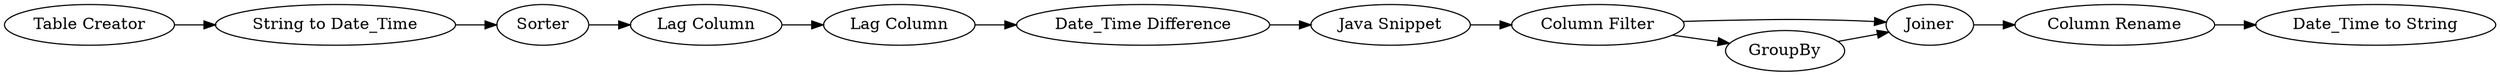 digraph {
	24 -> 26
	61 -> 62
	23 -> 24
	25 -> 23
	62 -> 63
	44 -> 59
	59 -> 60
	64 -> 65
	26 -> 44
	65 -> 25
	60 -> 61
	59 -> 61
	24 [label="Lag Column"]
	64 [label="Table Creator"]
	44 [label="Java Snippet"]
	62 [label="Column Rename"]
	65 [label="String to Date_Time"]
	23 [label="Lag Column"]
	26 [label="Date_Time Difference"]
	61 [label=Joiner]
	63 [label="Date_Time to String"]
	25 [label=Sorter]
	60 [label=GroupBy]
	59 [label="Column Filter"]
	rankdir=LR
}

